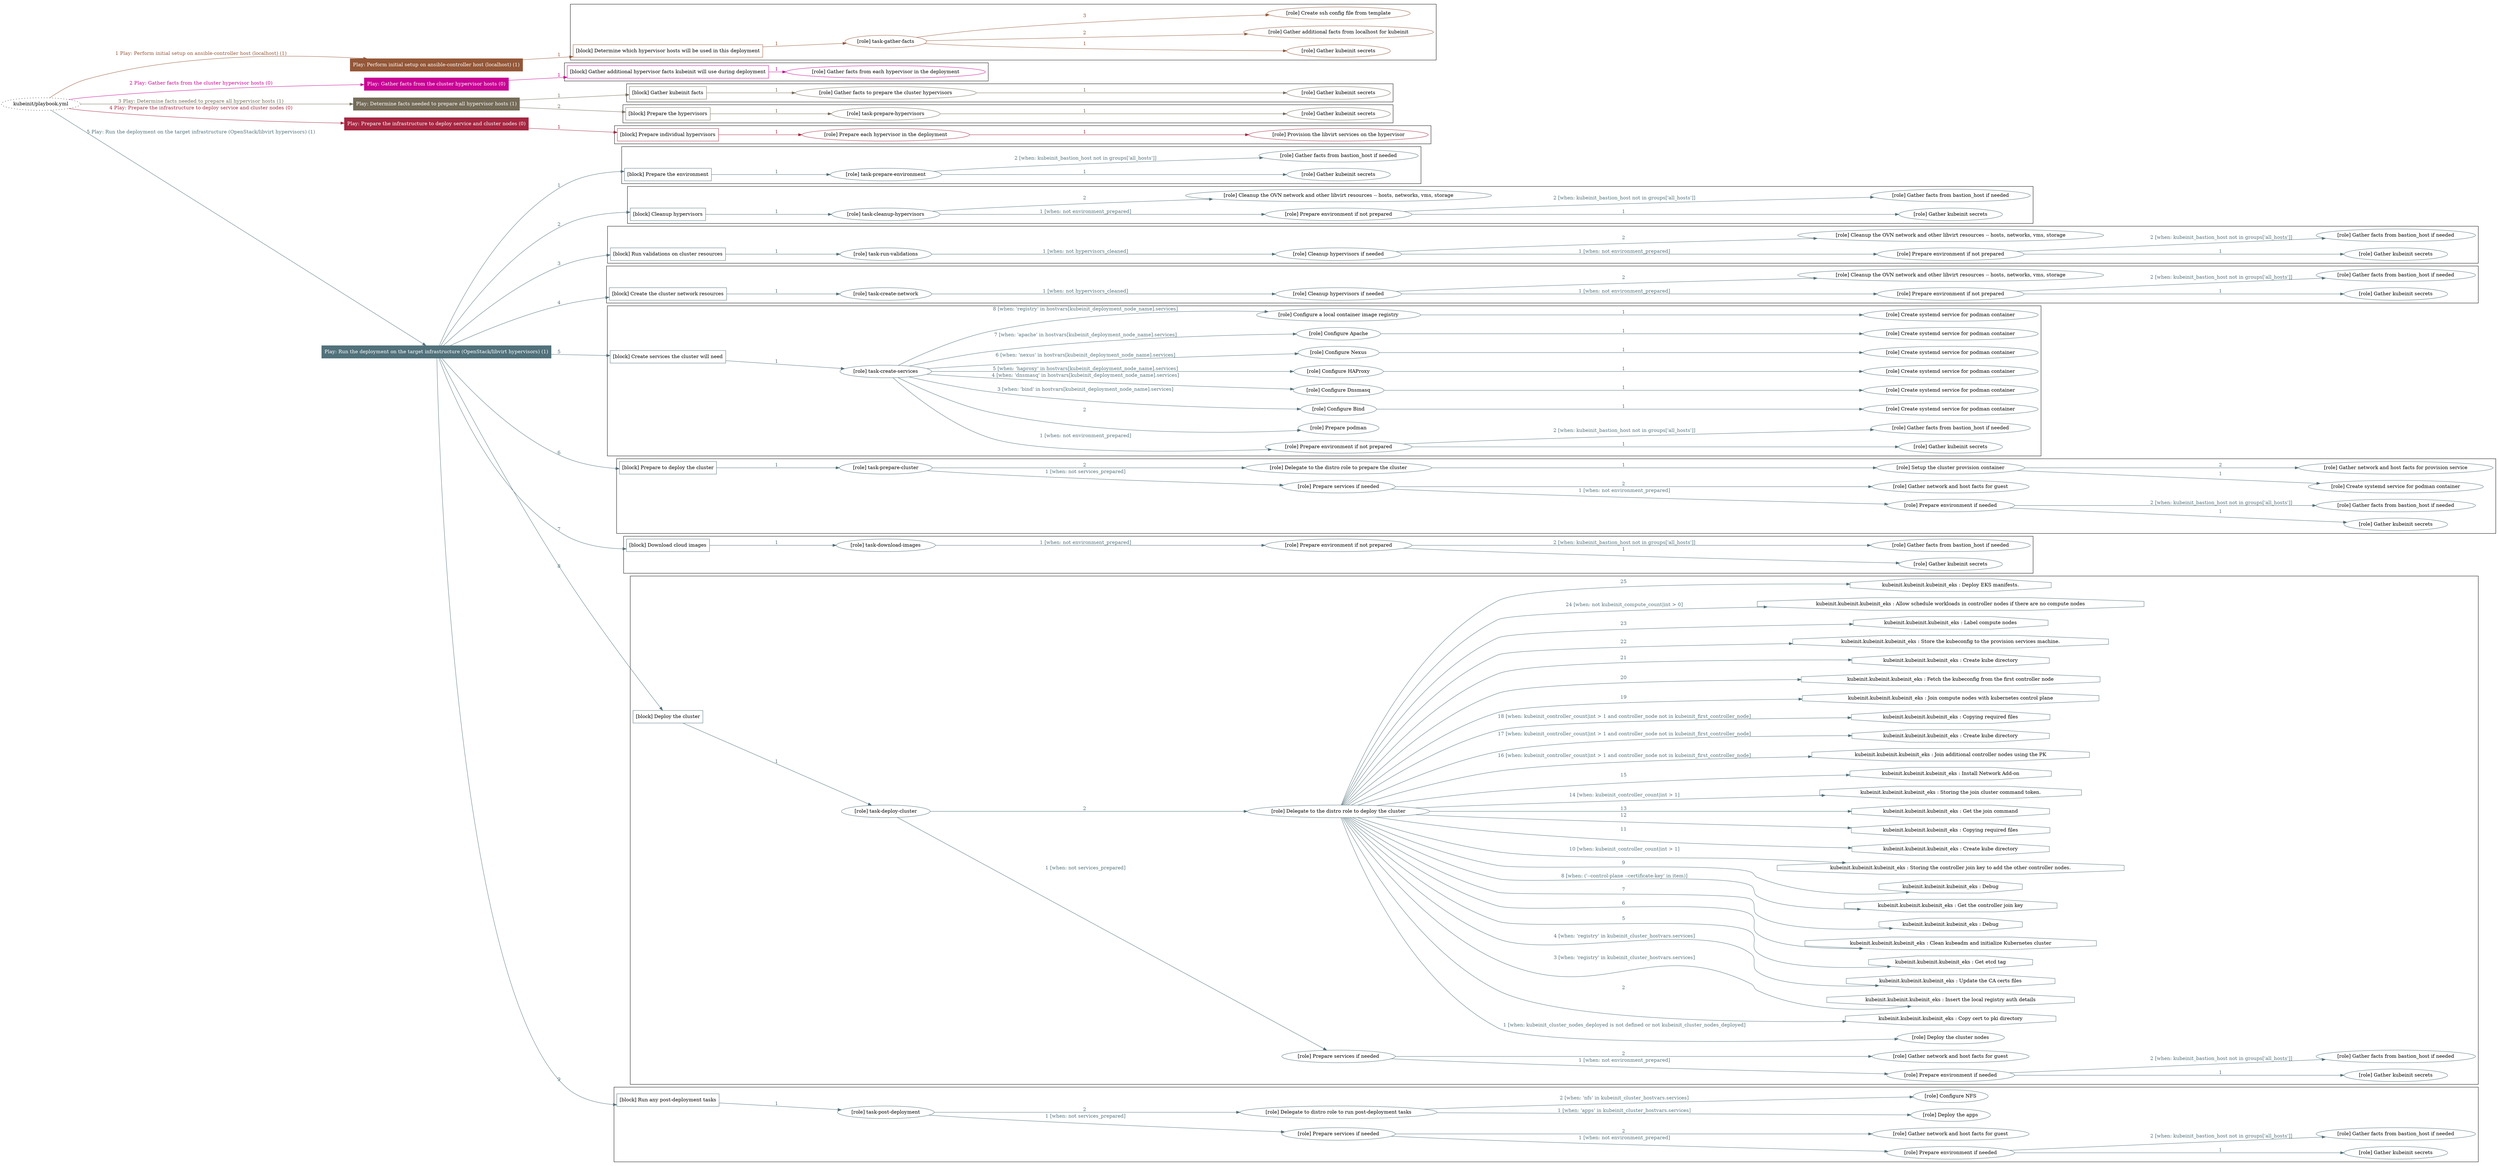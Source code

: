 digraph {
	graph [concentrate=true ordering=in rankdir=LR ratio=fill]
	edge [esep=5 sep=10]
	"kubeinit/playbook.yml" [URL="/home/runner/work/kubeinit/kubeinit/kubeinit/playbook.yml" id=playbook_13763dca style=dotted]
	"kubeinit/playbook.yml" -> play_de056d0d [label="1 Play: Perform initial setup on ansible-controller host (localhost) (1)" color="#945738" fontcolor="#945738" id=edge_play_de056d0d labeltooltip="1 Play: Perform initial setup on ansible-controller host (localhost) (1)" tooltip="1 Play: Perform initial setup on ansible-controller host (localhost) (1)"]
	subgraph "Play: Perform initial setup on ansible-controller host (localhost) (1)" {
		play_de056d0d [label="Play: Perform initial setup on ansible-controller host (localhost) (1)" URL="/home/runner/work/kubeinit/kubeinit/kubeinit/playbook.yml" color="#945738" fontcolor="#ffffff" id=play_de056d0d shape=box style=filled tooltip=localhost]
		play_de056d0d -> block_80f2944d [label=1 color="#945738" fontcolor="#945738" id=edge_block_80f2944d labeltooltip=1 tooltip=1]
		subgraph cluster_block_80f2944d {
			block_80f2944d [label="[block] Determine which hypervisor hosts will be used in this deployment" URL="/home/runner/work/kubeinit/kubeinit/kubeinit/playbook.yml" color="#945738" id=block_80f2944d labeltooltip="Determine which hypervisor hosts will be used in this deployment" shape=box tooltip="Determine which hypervisor hosts will be used in this deployment"]
			block_80f2944d -> role_dee5ea33 [label="1 " color="#945738" fontcolor="#945738" id=edge_role_dee5ea33 labeltooltip="1 " tooltip="1 "]
			subgraph "task-gather-facts" {
				role_dee5ea33 [label="[role] task-gather-facts" URL="/home/runner/work/kubeinit/kubeinit/kubeinit/playbook.yml" color="#945738" id=role_dee5ea33 tooltip="task-gather-facts"]
				role_dee5ea33 -> role_c3729337 [label="1 " color="#945738" fontcolor="#945738" id=edge_role_c3729337 labeltooltip="1 " tooltip="1 "]
				subgraph "Gather kubeinit secrets" {
					role_c3729337 [label="[role] Gather kubeinit secrets" URL="/home/runner/.ansible/collections/ansible_collections/kubeinit/kubeinit/roles/kubeinit_prepare/tasks/build_hypervisors_group.yml" color="#945738" id=role_c3729337 tooltip="Gather kubeinit secrets"]
				}
				role_dee5ea33 -> role_a89d790d [label="2 " color="#945738" fontcolor="#945738" id=edge_role_a89d790d labeltooltip="2 " tooltip="2 "]
				subgraph "Gather additional facts from localhost for kubeinit" {
					role_a89d790d [label="[role] Gather additional facts from localhost for kubeinit" URL="/home/runner/.ansible/collections/ansible_collections/kubeinit/kubeinit/roles/kubeinit_prepare/tasks/build_hypervisors_group.yml" color="#945738" id=role_a89d790d tooltip="Gather additional facts from localhost for kubeinit"]
				}
				role_dee5ea33 -> role_7904e2dc [label="3 " color="#945738" fontcolor="#945738" id=edge_role_7904e2dc labeltooltip="3 " tooltip="3 "]
				subgraph "Create ssh config file from template" {
					role_7904e2dc [label="[role] Create ssh config file from template" URL="/home/runner/.ansible/collections/ansible_collections/kubeinit/kubeinit/roles/kubeinit_prepare/tasks/build_hypervisors_group.yml" color="#945738" id=role_7904e2dc tooltip="Create ssh config file from template"]
				}
			}
		}
	}
	"kubeinit/playbook.yml" -> play_72df671f [label="2 Play: Gather facts from the cluster hypervisor hosts (0)" color="#c90395" fontcolor="#c90395" id=edge_play_72df671f labeltooltip="2 Play: Gather facts from the cluster hypervisor hosts (0)" tooltip="2 Play: Gather facts from the cluster hypervisor hosts (0)"]
	subgraph "Play: Gather facts from the cluster hypervisor hosts (0)" {
		play_72df671f [label="Play: Gather facts from the cluster hypervisor hosts (0)" URL="/home/runner/work/kubeinit/kubeinit/kubeinit/playbook.yml" color="#c90395" fontcolor="#ffffff" id=play_72df671f shape=box style=filled tooltip="Play: Gather facts from the cluster hypervisor hosts (0)"]
		play_72df671f -> block_5a1d3c54 [label=1 color="#c90395" fontcolor="#c90395" id=edge_block_5a1d3c54 labeltooltip=1 tooltip=1]
		subgraph cluster_block_5a1d3c54 {
			block_5a1d3c54 [label="[block] Gather additional hypervisor facts kubeinit will use during deployment" URL="/home/runner/work/kubeinit/kubeinit/kubeinit/playbook.yml" color="#c90395" id=block_5a1d3c54 labeltooltip="Gather additional hypervisor facts kubeinit will use during deployment" shape=box tooltip="Gather additional hypervisor facts kubeinit will use during deployment"]
			block_5a1d3c54 -> role_dae92b85 [label="1 " color="#c90395" fontcolor="#c90395" id=edge_role_dae92b85 labeltooltip="1 " tooltip="1 "]
			subgraph "Gather facts from each hypervisor in the deployment" {
				role_dae92b85 [label="[role] Gather facts from each hypervisor in the deployment" URL="/home/runner/work/kubeinit/kubeinit/kubeinit/playbook.yml" color="#c90395" id=role_dae92b85 tooltip="Gather facts from each hypervisor in the deployment"]
			}
		}
	}
	"kubeinit/playbook.yml" -> play_0190f344 [label="3 Play: Determine facts needed to prepare all hypervisor hosts (1)" color="#746b58" fontcolor="#746b58" id=edge_play_0190f344 labeltooltip="3 Play: Determine facts needed to prepare all hypervisor hosts (1)" tooltip="3 Play: Determine facts needed to prepare all hypervisor hosts (1)"]
	subgraph "Play: Determine facts needed to prepare all hypervisor hosts (1)" {
		play_0190f344 [label="Play: Determine facts needed to prepare all hypervisor hosts (1)" URL="/home/runner/work/kubeinit/kubeinit/kubeinit/playbook.yml" color="#746b58" fontcolor="#ffffff" id=play_0190f344 shape=box style=filled tooltip=localhost]
		play_0190f344 -> block_9cdee5cb [label=1 color="#746b58" fontcolor="#746b58" id=edge_block_9cdee5cb labeltooltip=1 tooltip=1]
		subgraph cluster_block_9cdee5cb {
			block_9cdee5cb [label="[block] Gather kubeinit facts" URL="/home/runner/work/kubeinit/kubeinit/kubeinit/playbook.yml" color="#746b58" id=block_9cdee5cb labeltooltip="Gather kubeinit facts" shape=box tooltip="Gather kubeinit facts"]
			block_9cdee5cb -> role_92c07ca6 [label="1 " color="#746b58" fontcolor="#746b58" id=edge_role_92c07ca6 labeltooltip="1 " tooltip="1 "]
			subgraph "Gather facts to prepare the cluster hypervisors" {
				role_92c07ca6 [label="[role] Gather facts to prepare the cluster hypervisors" URL="/home/runner/work/kubeinit/kubeinit/kubeinit/playbook.yml" color="#746b58" id=role_92c07ca6 tooltip="Gather facts to prepare the cluster hypervisors"]
				role_92c07ca6 -> role_bb1f2929 [label="1 " color="#746b58" fontcolor="#746b58" id=edge_role_bb1f2929 labeltooltip="1 " tooltip="1 "]
				subgraph "Gather kubeinit secrets" {
					role_bb1f2929 [label="[role] Gather kubeinit secrets" URL="/home/runner/.ansible/collections/ansible_collections/kubeinit/kubeinit/roles/kubeinit_prepare/tasks/gather_kubeinit_facts.yml" color="#746b58" id=role_bb1f2929 tooltip="Gather kubeinit secrets"]
				}
			}
		}
		play_0190f344 -> block_8b1441a0 [label=2 color="#746b58" fontcolor="#746b58" id=edge_block_8b1441a0 labeltooltip=2 tooltip=2]
		subgraph cluster_block_8b1441a0 {
			block_8b1441a0 [label="[block] Prepare the hypervisors" URL="/home/runner/work/kubeinit/kubeinit/kubeinit/playbook.yml" color="#746b58" id=block_8b1441a0 labeltooltip="Prepare the hypervisors" shape=box tooltip="Prepare the hypervisors"]
			block_8b1441a0 -> role_4b85c4ca [label="1 " color="#746b58" fontcolor="#746b58" id=edge_role_4b85c4ca labeltooltip="1 " tooltip="1 "]
			subgraph "task-prepare-hypervisors" {
				role_4b85c4ca [label="[role] task-prepare-hypervisors" URL="/home/runner/work/kubeinit/kubeinit/kubeinit/playbook.yml" color="#746b58" id=role_4b85c4ca tooltip="task-prepare-hypervisors"]
				role_4b85c4ca -> role_126dca5f [label="1 " color="#746b58" fontcolor="#746b58" id=edge_role_126dca5f labeltooltip="1 " tooltip="1 "]
				subgraph "Gather kubeinit secrets" {
					role_126dca5f [label="[role] Gather kubeinit secrets" URL="/home/runner/.ansible/collections/ansible_collections/kubeinit/kubeinit/roles/kubeinit_prepare/tasks/gather_kubeinit_facts.yml" color="#746b58" id=role_126dca5f tooltip="Gather kubeinit secrets"]
				}
			}
		}
	}
	"kubeinit/playbook.yml" -> play_fd4adb90 [label="4 Play: Prepare the infrastructure to deploy service and cluster nodes (0)" color="#a62641" fontcolor="#a62641" id=edge_play_fd4adb90 labeltooltip="4 Play: Prepare the infrastructure to deploy service and cluster nodes (0)" tooltip="4 Play: Prepare the infrastructure to deploy service and cluster nodes (0)"]
	subgraph "Play: Prepare the infrastructure to deploy service and cluster nodes (0)" {
		play_fd4adb90 [label="Play: Prepare the infrastructure to deploy service and cluster nodes (0)" URL="/home/runner/work/kubeinit/kubeinit/kubeinit/playbook.yml" color="#a62641" fontcolor="#ffffff" id=play_fd4adb90 shape=box style=filled tooltip="Play: Prepare the infrastructure to deploy service and cluster nodes (0)"]
		play_fd4adb90 -> block_aa575eab [label=1 color="#a62641" fontcolor="#a62641" id=edge_block_aa575eab labeltooltip=1 tooltip=1]
		subgraph cluster_block_aa575eab {
			block_aa575eab [label="[block] Prepare individual hypervisors" URL="/home/runner/work/kubeinit/kubeinit/kubeinit/playbook.yml" color="#a62641" id=block_aa575eab labeltooltip="Prepare individual hypervisors" shape=box tooltip="Prepare individual hypervisors"]
			block_aa575eab -> role_ddec726c [label="1 " color="#a62641" fontcolor="#a62641" id=edge_role_ddec726c labeltooltip="1 " tooltip="1 "]
			subgraph "Prepare each hypervisor in the deployment" {
				role_ddec726c [label="[role] Prepare each hypervisor in the deployment" URL="/home/runner/work/kubeinit/kubeinit/kubeinit/playbook.yml" color="#a62641" id=role_ddec726c tooltip="Prepare each hypervisor in the deployment"]
				role_ddec726c -> role_97237f4b [label="1 " color="#a62641" fontcolor="#a62641" id=edge_role_97237f4b labeltooltip="1 " tooltip="1 "]
				subgraph "Provision the libvirt services on the hypervisor" {
					role_97237f4b [label="[role] Provision the libvirt services on the hypervisor" URL="/home/runner/.ansible/collections/ansible_collections/kubeinit/kubeinit/roles/kubeinit_prepare/tasks/prepare_hypervisor.yml" color="#a62641" id=role_97237f4b tooltip="Provision the libvirt services on the hypervisor"]
				}
			}
		}
	}
	"kubeinit/playbook.yml" -> play_4a8c7aa1 [label="5 Play: Run the deployment on the target infrastructure (OpenStack/libvirt hypervisors) (1)" color="#51717b" fontcolor="#51717b" id=edge_play_4a8c7aa1 labeltooltip="5 Play: Run the deployment on the target infrastructure (OpenStack/libvirt hypervisors) (1)" tooltip="5 Play: Run the deployment on the target infrastructure (OpenStack/libvirt hypervisors) (1)"]
	subgraph "Play: Run the deployment on the target infrastructure (OpenStack/libvirt hypervisors) (1)" {
		play_4a8c7aa1 [label="Play: Run the deployment on the target infrastructure (OpenStack/libvirt hypervisors) (1)" URL="/home/runner/work/kubeinit/kubeinit/kubeinit/playbook.yml" color="#51717b" fontcolor="#ffffff" id=play_4a8c7aa1 shape=box style=filled tooltip=localhost]
		play_4a8c7aa1 -> block_37f0fb59 [label=1 color="#51717b" fontcolor="#51717b" id=edge_block_37f0fb59 labeltooltip=1 tooltip=1]
		subgraph cluster_block_37f0fb59 {
			block_37f0fb59 [label="[block] Prepare the environment" URL="/home/runner/work/kubeinit/kubeinit/kubeinit/playbook.yml" color="#51717b" id=block_37f0fb59 labeltooltip="Prepare the environment" shape=box tooltip="Prepare the environment"]
			block_37f0fb59 -> role_092ad765 [label="1 " color="#51717b" fontcolor="#51717b" id=edge_role_092ad765 labeltooltip="1 " tooltip="1 "]
			subgraph "task-prepare-environment" {
				role_092ad765 [label="[role] task-prepare-environment" URL="/home/runner/work/kubeinit/kubeinit/kubeinit/playbook.yml" color="#51717b" id=role_092ad765 tooltip="task-prepare-environment"]
				role_092ad765 -> role_83ecbfe5 [label="1 " color="#51717b" fontcolor="#51717b" id=edge_role_83ecbfe5 labeltooltip="1 " tooltip="1 "]
				subgraph "Gather kubeinit secrets" {
					role_83ecbfe5 [label="[role] Gather kubeinit secrets" URL="/home/runner/.ansible/collections/ansible_collections/kubeinit/kubeinit/roles/kubeinit_prepare/tasks/gather_kubeinit_facts.yml" color="#51717b" id=role_83ecbfe5 tooltip="Gather kubeinit secrets"]
				}
				role_092ad765 -> role_88ab3525 [label="2 [when: kubeinit_bastion_host not in groups['all_hosts']]" color="#51717b" fontcolor="#51717b" id=edge_role_88ab3525 labeltooltip="2 [when: kubeinit_bastion_host not in groups['all_hosts']]" tooltip="2 [when: kubeinit_bastion_host not in groups['all_hosts']]"]
				subgraph "Gather facts from bastion_host if needed" {
					role_88ab3525 [label="[role] Gather facts from bastion_host if needed" URL="/home/runner/.ansible/collections/ansible_collections/kubeinit/kubeinit/roles/kubeinit_prepare/tasks/main.yml" color="#51717b" id=role_88ab3525 tooltip="Gather facts from bastion_host if needed"]
				}
			}
		}
		play_4a8c7aa1 -> block_ffc44b41 [label=2 color="#51717b" fontcolor="#51717b" id=edge_block_ffc44b41 labeltooltip=2 tooltip=2]
		subgraph cluster_block_ffc44b41 {
			block_ffc44b41 [label="[block] Cleanup hypervisors" URL="/home/runner/work/kubeinit/kubeinit/kubeinit/playbook.yml" color="#51717b" id=block_ffc44b41 labeltooltip="Cleanup hypervisors" shape=box tooltip="Cleanup hypervisors"]
			block_ffc44b41 -> role_a2c7c3b7 [label="1 " color="#51717b" fontcolor="#51717b" id=edge_role_a2c7c3b7 labeltooltip="1 " tooltip="1 "]
			subgraph "task-cleanup-hypervisors" {
				role_a2c7c3b7 [label="[role] task-cleanup-hypervisors" URL="/home/runner/work/kubeinit/kubeinit/kubeinit/playbook.yml" color="#51717b" id=role_a2c7c3b7 tooltip="task-cleanup-hypervisors"]
				role_a2c7c3b7 -> role_d8af2996 [label="1 [when: not environment_prepared]" color="#51717b" fontcolor="#51717b" id=edge_role_d8af2996 labeltooltip="1 [when: not environment_prepared]" tooltip="1 [when: not environment_prepared]"]
				subgraph "Prepare environment if not prepared" {
					role_d8af2996 [label="[role] Prepare environment if not prepared" URL="/home/runner/.ansible/collections/ansible_collections/kubeinit/kubeinit/roles/kubeinit_libvirt/tasks/cleanup_hypervisors.yml" color="#51717b" id=role_d8af2996 tooltip="Prepare environment if not prepared"]
					role_d8af2996 -> role_39fa0cf7 [label="1 " color="#51717b" fontcolor="#51717b" id=edge_role_39fa0cf7 labeltooltip="1 " tooltip="1 "]
					subgraph "Gather kubeinit secrets" {
						role_39fa0cf7 [label="[role] Gather kubeinit secrets" URL="/home/runner/.ansible/collections/ansible_collections/kubeinit/kubeinit/roles/kubeinit_prepare/tasks/gather_kubeinit_facts.yml" color="#51717b" id=role_39fa0cf7 tooltip="Gather kubeinit secrets"]
					}
					role_d8af2996 -> role_bd1e279e [label="2 [when: kubeinit_bastion_host not in groups['all_hosts']]" color="#51717b" fontcolor="#51717b" id=edge_role_bd1e279e labeltooltip="2 [when: kubeinit_bastion_host not in groups['all_hosts']]" tooltip="2 [when: kubeinit_bastion_host not in groups['all_hosts']]"]
					subgraph "Gather facts from bastion_host if needed" {
						role_bd1e279e [label="[role] Gather facts from bastion_host if needed" URL="/home/runner/.ansible/collections/ansible_collections/kubeinit/kubeinit/roles/kubeinit_prepare/tasks/main.yml" color="#51717b" id=role_bd1e279e tooltip="Gather facts from bastion_host if needed"]
					}
				}
				role_a2c7c3b7 -> role_d1e47542 [label="2 " color="#51717b" fontcolor="#51717b" id=edge_role_d1e47542 labeltooltip="2 " tooltip="2 "]
				subgraph "Cleanup the OVN network and other libvirt resources -- hosts, networks, vms, storage" {
					role_d1e47542 [label="[role] Cleanup the OVN network and other libvirt resources -- hosts, networks, vms, storage" URL="/home/runner/.ansible/collections/ansible_collections/kubeinit/kubeinit/roles/kubeinit_libvirt/tasks/cleanup_hypervisors.yml" color="#51717b" id=role_d1e47542 tooltip="Cleanup the OVN network and other libvirt resources -- hosts, networks, vms, storage"]
				}
			}
		}
		play_4a8c7aa1 -> block_cc955919 [label=3 color="#51717b" fontcolor="#51717b" id=edge_block_cc955919 labeltooltip=3 tooltip=3]
		subgraph cluster_block_cc955919 {
			block_cc955919 [label="[block] Run validations on cluster resources" URL="/home/runner/work/kubeinit/kubeinit/kubeinit/playbook.yml" color="#51717b" id=block_cc955919 labeltooltip="Run validations on cluster resources" shape=box tooltip="Run validations on cluster resources"]
			block_cc955919 -> role_526e5350 [label="1 " color="#51717b" fontcolor="#51717b" id=edge_role_526e5350 labeltooltip="1 " tooltip="1 "]
			subgraph "task-run-validations" {
				role_526e5350 [label="[role] task-run-validations" URL="/home/runner/work/kubeinit/kubeinit/kubeinit/playbook.yml" color="#51717b" id=role_526e5350 tooltip="task-run-validations"]
				role_526e5350 -> role_ea10bca4 [label="1 [when: not hypervisors_cleaned]" color="#51717b" fontcolor="#51717b" id=edge_role_ea10bca4 labeltooltip="1 [when: not hypervisors_cleaned]" tooltip="1 [when: not hypervisors_cleaned]"]
				subgraph "Cleanup hypervisors if needed" {
					role_ea10bca4 [label="[role] Cleanup hypervisors if needed" URL="/home/runner/.ansible/collections/ansible_collections/kubeinit/kubeinit/roles/kubeinit_validations/tasks/main.yml" color="#51717b" id=role_ea10bca4 tooltip="Cleanup hypervisors if needed"]
					role_ea10bca4 -> role_f203138d [label="1 [when: not environment_prepared]" color="#51717b" fontcolor="#51717b" id=edge_role_f203138d labeltooltip="1 [when: not environment_prepared]" tooltip="1 [when: not environment_prepared]"]
					subgraph "Prepare environment if not prepared" {
						role_f203138d [label="[role] Prepare environment if not prepared" URL="/home/runner/.ansible/collections/ansible_collections/kubeinit/kubeinit/roles/kubeinit_libvirt/tasks/cleanup_hypervisors.yml" color="#51717b" id=role_f203138d tooltip="Prepare environment if not prepared"]
						role_f203138d -> role_9bbb232c [label="1 " color="#51717b" fontcolor="#51717b" id=edge_role_9bbb232c labeltooltip="1 " tooltip="1 "]
						subgraph "Gather kubeinit secrets" {
							role_9bbb232c [label="[role] Gather kubeinit secrets" URL="/home/runner/.ansible/collections/ansible_collections/kubeinit/kubeinit/roles/kubeinit_prepare/tasks/gather_kubeinit_facts.yml" color="#51717b" id=role_9bbb232c tooltip="Gather kubeinit secrets"]
						}
						role_f203138d -> role_de5d29d1 [label="2 [when: kubeinit_bastion_host not in groups['all_hosts']]" color="#51717b" fontcolor="#51717b" id=edge_role_de5d29d1 labeltooltip="2 [when: kubeinit_bastion_host not in groups['all_hosts']]" tooltip="2 [when: kubeinit_bastion_host not in groups['all_hosts']]"]
						subgraph "Gather facts from bastion_host if needed" {
							role_de5d29d1 [label="[role] Gather facts from bastion_host if needed" URL="/home/runner/.ansible/collections/ansible_collections/kubeinit/kubeinit/roles/kubeinit_prepare/tasks/main.yml" color="#51717b" id=role_de5d29d1 tooltip="Gather facts from bastion_host if needed"]
						}
					}
					role_ea10bca4 -> role_d146a06a [label="2 " color="#51717b" fontcolor="#51717b" id=edge_role_d146a06a labeltooltip="2 " tooltip="2 "]
					subgraph "Cleanup the OVN network and other libvirt resources -- hosts, networks, vms, storage" {
						role_d146a06a [label="[role] Cleanup the OVN network and other libvirt resources -- hosts, networks, vms, storage" URL="/home/runner/.ansible/collections/ansible_collections/kubeinit/kubeinit/roles/kubeinit_libvirt/tasks/cleanup_hypervisors.yml" color="#51717b" id=role_d146a06a tooltip="Cleanup the OVN network and other libvirt resources -- hosts, networks, vms, storage"]
					}
				}
			}
		}
		play_4a8c7aa1 -> block_7882e7e0 [label=4 color="#51717b" fontcolor="#51717b" id=edge_block_7882e7e0 labeltooltip=4 tooltip=4]
		subgraph cluster_block_7882e7e0 {
			block_7882e7e0 [label="[block] Create the cluster network resources" URL="/home/runner/work/kubeinit/kubeinit/kubeinit/playbook.yml" color="#51717b" id=block_7882e7e0 labeltooltip="Create the cluster network resources" shape=box tooltip="Create the cluster network resources"]
			block_7882e7e0 -> role_de6ef22b [label="1 " color="#51717b" fontcolor="#51717b" id=edge_role_de6ef22b labeltooltip="1 " tooltip="1 "]
			subgraph "task-create-network" {
				role_de6ef22b [label="[role] task-create-network" URL="/home/runner/work/kubeinit/kubeinit/kubeinit/playbook.yml" color="#51717b" id=role_de6ef22b tooltip="task-create-network"]
				role_de6ef22b -> role_972b2f12 [label="1 [when: not hypervisors_cleaned]" color="#51717b" fontcolor="#51717b" id=edge_role_972b2f12 labeltooltip="1 [when: not hypervisors_cleaned]" tooltip="1 [when: not hypervisors_cleaned]"]
				subgraph "Cleanup hypervisors if needed" {
					role_972b2f12 [label="[role] Cleanup hypervisors if needed" URL="/home/runner/.ansible/collections/ansible_collections/kubeinit/kubeinit/roles/kubeinit_libvirt/tasks/create_network.yml" color="#51717b" id=role_972b2f12 tooltip="Cleanup hypervisors if needed"]
					role_972b2f12 -> role_ef493490 [label="1 [when: not environment_prepared]" color="#51717b" fontcolor="#51717b" id=edge_role_ef493490 labeltooltip="1 [when: not environment_prepared]" tooltip="1 [when: not environment_prepared]"]
					subgraph "Prepare environment if not prepared" {
						role_ef493490 [label="[role] Prepare environment if not prepared" URL="/home/runner/.ansible/collections/ansible_collections/kubeinit/kubeinit/roles/kubeinit_libvirt/tasks/cleanup_hypervisors.yml" color="#51717b" id=role_ef493490 tooltip="Prepare environment if not prepared"]
						role_ef493490 -> role_fdbe2781 [label="1 " color="#51717b" fontcolor="#51717b" id=edge_role_fdbe2781 labeltooltip="1 " tooltip="1 "]
						subgraph "Gather kubeinit secrets" {
							role_fdbe2781 [label="[role] Gather kubeinit secrets" URL="/home/runner/.ansible/collections/ansible_collections/kubeinit/kubeinit/roles/kubeinit_prepare/tasks/gather_kubeinit_facts.yml" color="#51717b" id=role_fdbe2781 tooltip="Gather kubeinit secrets"]
						}
						role_ef493490 -> role_4c361a79 [label="2 [when: kubeinit_bastion_host not in groups['all_hosts']]" color="#51717b" fontcolor="#51717b" id=edge_role_4c361a79 labeltooltip="2 [when: kubeinit_bastion_host not in groups['all_hosts']]" tooltip="2 [when: kubeinit_bastion_host not in groups['all_hosts']]"]
						subgraph "Gather facts from bastion_host if needed" {
							role_4c361a79 [label="[role] Gather facts from bastion_host if needed" URL="/home/runner/.ansible/collections/ansible_collections/kubeinit/kubeinit/roles/kubeinit_prepare/tasks/main.yml" color="#51717b" id=role_4c361a79 tooltip="Gather facts from bastion_host if needed"]
						}
					}
					role_972b2f12 -> role_54e62dc7 [label="2 " color="#51717b" fontcolor="#51717b" id=edge_role_54e62dc7 labeltooltip="2 " tooltip="2 "]
					subgraph "Cleanup the OVN network and other libvirt resources -- hosts, networks, vms, storage" {
						role_54e62dc7 [label="[role] Cleanup the OVN network and other libvirt resources -- hosts, networks, vms, storage" URL="/home/runner/.ansible/collections/ansible_collections/kubeinit/kubeinit/roles/kubeinit_libvirt/tasks/cleanup_hypervisors.yml" color="#51717b" id=role_54e62dc7 tooltip="Cleanup the OVN network and other libvirt resources -- hosts, networks, vms, storage"]
					}
				}
			}
		}
		play_4a8c7aa1 -> block_020e617f [label=5 color="#51717b" fontcolor="#51717b" id=edge_block_020e617f labeltooltip=5 tooltip=5]
		subgraph cluster_block_020e617f {
			block_020e617f [label="[block] Create services the cluster will need" URL="/home/runner/work/kubeinit/kubeinit/kubeinit/playbook.yml" color="#51717b" id=block_020e617f labeltooltip="Create services the cluster will need" shape=box tooltip="Create services the cluster will need"]
			block_020e617f -> role_690611de [label="1 " color="#51717b" fontcolor="#51717b" id=edge_role_690611de labeltooltip="1 " tooltip="1 "]
			subgraph "task-create-services" {
				role_690611de [label="[role] task-create-services" URL="/home/runner/work/kubeinit/kubeinit/kubeinit/playbook.yml" color="#51717b" id=role_690611de tooltip="task-create-services"]
				role_690611de -> role_357672b5 [label="1 [when: not environment_prepared]" color="#51717b" fontcolor="#51717b" id=edge_role_357672b5 labeltooltip="1 [when: not environment_prepared]" tooltip="1 [when: not environment_prepared]"]
				subgraph "Prepare environment if not prepared" {
					role_357672b5 [label="[role] Prepare environment if not prepared" URL="/home/runner/.ansible/collections/ansible_collections/kubeinit/kubeinit/roles/kubeinit_services/tasks/main.yml" color="#51717b" id=role_357672b5 tooltip="Prepare environment if not prepared"]
					role_357672b5 -> role_f9f94cf3 [label="1 " color="#51717b" fontcolor="#51717b" id=edge_role_f9f94cf3 labeltooltip="1 " tooltip="1 "]
					subgraph "Gather kubeinit secrets" {
						role_f9f94cf3 [label="[role] Gather kubeinit secrets" URL="/home/runner/.ansible/collections/ansible_collections/kubeinit/kubeinit/roles/kubeinit_prepare/tasks/gather_kubeinit_facts.yml" color="#51717b" id=role_f9f94cf3 tooltip="Gather kubeinit secrets"]
					}
					role_357672b5 -> role_5866f8d2 [label="2 [when: kubeinit_bastion_host not in groups['all_hosts']]" color="#51717b" fontcolor="#51717b" id=edge_role_5866f8d2 labeltooltip="2 [when: kubeinit_bastion_host not in groups['all_hosts']]" tooltip="2 [when: kubeinit_bastion_host not in groups['all_hosts']]"]
					subgraph "Gather facts from bastion_host if needed" {
						role_5866f8d2 [label="[role] Gather facts from bastion_host if needed" URL="/home/runner/.ansible/collections/ansible_collections/kubeinit/kubeinit/roles/kubeinit_prepare/tasks/main.yml" color="#51717b" id=role_5866f8d2 tooltip="Gather facts from bastion_host if needed"]
					}
				}
				role_690611de -> role_4301977a [label="2 " color="#51717b" fontcolor="#51717b" id=edge_role_4301977a labeltooltip="2 " tooltip="2 "]
				subgraph "Prepare podman" {
					role_4301977a [label="[role] Prepare podman" URL="/home/runner/.ansible/collections/ansible_collections/kubeinit/kubeinit/roles/kubeinit_services/tasks/00_create_service_pod.yml" color="#51717b" id=role_4301977a tooltip="Prepare podman"]
				}
				role_690611de -> role_b2820c29 [label="3 [when: 'bind' in hostvars[kubeinit_deployment_node_name].services]" color="#51717b" fontcolor="#51717b" id=edge_role_b2820c29 labeltooltip="3 [when: 'bind' in hostvars[kubeinit_deployment_node_name].services]" tooltip="3 [when: 'bind' in hostvars[kubeinit_deployment_node_name].services]"]
				subgraph "Configure Bind" {
					role_b2820c29 [label="[role] Configure Bind" URL="/home/runner/.ansible/collections/ansible_collections/kubeinit/kubeinit/roles/kubeinit_services/tasks/start_services_containers.yml" color="#51717b" id=role_b2820c29 tooltip="Configure Bind"]
					role_b2820c29 -> role_e13316ee [label="1 " color="#51717b" fontcolor="#51717b" id=edge_role_e13316ee labeltooltip="1 " tooltip="1 "]
					subgraph "Create systemd service for podman container" {
						role_e13316ee [label="[role] Create systemd service for podman container" URL="/home/runner/.ansible/collections/ansible_collections/kubeinit/kubeinit/roles/kubeinit_bind/tasks/main.yml" color="#51717b" id=role_e13316ee tooltip="Create systemd service for podman container"]
					}
				}
				role_690611de -> role_7554032b [label="4 [when: 'dnsmasq' in hostvars[kubeinit_deployment_node_name].services]" color="#51717b" fontcolor="#51717b" id=edge_role_7554032b labeltooltip="4 [when: 'dnsmasq' in hostvars[kubeinit_deployment_node_name].services]" tooltip="4 [when: 'dnsmasq' in hostvars[kubeinit_deployment_node_name].services]"]
				subgraph "Configure Dnsmasq" {
					role_7554032b [label="[role] Configure Dnsmasq" URL="/home/runner/.ansible/collections/ansible_collections/kubeinit/kubeinit/roles/kubeinit_services/tasks/start_services_containers.yml" color="#51717b" id=role_7554032b tooltip="Configure Dnsmasq"]
					role_7554032b -> role_7dd09318 [label="1 " color="#51717b" fontcolor="#51717b" id=edge_role_7dd09318 labeltooltip="1 " tooltip="1 "]
					subgraph "Create systemd service for podman container" {
						role_7dd09318 [label="[role] Create systemd service for podman container" URL="/home/runner/.ansible/collections/ansible_collections/kubeinit/kubeinit/roles/kubeinit_dnsmasq/tasks/main.yml" color="#51717b" id=role_7dd09318 tooltip="Create systemd service for podman container"]
					}
				}
				role_690611de -> role_10ce0858 [label="5 [when: 'haproxy' in hostvars[kubeinit_deployment_node_name].services]" color="#51717b" fontcolor="#51717b" id=edge_role_10ce0858 labeltooltip="5 [when: 'haproxy' in hostvars[kubeinit_deployment_node_name].services]" tooltip="5 [when: 'haproxy' in hostvars[kubeinit_deployment_node_name].services]"]
				subgraph "Configure HAProxy" {
					role_10ce0858 [label="[role] Configure HAProxy" URL="/home/runner/.ansible/collections/ansible_collections/kubeinit/kubeinit/roles/kubeinit_services/tasks/start_services_containers.yml" color="#51717b" id=role_10ce0858 tooltip="Configure HAProxy"]
					role_10ce0858 -> role_f54e2262 [label="1 " color="#51717b" fontcolor="#51717b" id=edge_role_f54e2262 labeltooltip="1 " tooltip="1 "]
					subgraph "Create systemd service for podman container" {
						role_f54e2262 [label="[role] Create systemd service for podman container" URL="/home/runner/.ansible/collections/ansible_collections/kubeinit/kubeinit/roles/kubeinit_haproxy/tasks/main.yml" color="#51717b" id=role_f54e2262 tooltip="Create systemd service for podman container"]
					}
				}
				role_690611de -> role_8f36098a [label="6 [when: 'nexus' in hostvars[kubeinit_deployment_node_name].services]" color="#51717b" fontcolor="#51717b" id=edge_role_8f36098a labeltooltip="6 [when: 'nexus' in hostvars[kubeinit_deployment_node_name].services]" tooltip="6 [when: 'nexus' in hostvars[kubeinit_deployment_node_name].services]"]
				subgraph "Configure Nexus" {
					role_8f36098a [label="[role] Configure Nexus" URL="/home/runner/.ansible/collections/ansible_collections/kubeinit/kubeinit/roles/kubeinit_services/tasks/start_services_containers.yml" color="#51717b" id=role_8f36098a tooltip="Configure Nexus"]
					role_8f36098a -> role_d536c278 [label="1 " color="#51717b" fontcolor="#51717b" id=edge_role_d536c278 labeltooltip="1 " tooltip="1 "]
					subgraph "Create systemd service for podman container" {
						role_d536c278 [label="[role] Create systemd service for podman container" URL="/home/runner/.ansible/collections/ansible_collections/kubeinit/kubeinit/roles/kubeinit_nexus/tasks/main.yml" color="#51717b" id=role_d536c278 tooltip="Create systemd service for podman container"]
					}
				}
				role_690611de -> role_e507c12f [label="7 [when: 'apache' in hostvars[kubeinit_deployment_node_name].services]" color="#51717b" fontcolor="#51717b" id=edge_role_e507c12f labeltooltip="7 [when: 'apache' in hostvars[kubeinit_deployment_node_name].services]" tooltip="7 [when: 'apache' in hostvars[kubeinit_deployment_node_name].services]"]
				subgraph "Configure Apache" {
					role_e507c12f [label="[role] Configure Apache" URL="/home/runner/.ansible/collections/ansible_collections/kubeinit/kubeinit/roles/kubeinit_services/tasks/start_services_containers.yml" color="#51717b" id=role_e507c12f tooltip="Configure Apache"]
					role_e507c12f -> role_32c18414 [label="1 " color="#51717b" fontcolor="#51717b" id=edge_role_32c18414 labeltooltip="1 " tooltip="1 "]
					subgraph "Create systemd service for podman container" {
						role_32c18414 [label="[role] Create systemd service for podman container" URL="/home/runner/.ansible/collections/ansible_collections/kubeinit/kubeinit/roles/kubeinit_apache/tasks/main.yml" color="#51717b" id=role_32c18414 tooltip="Create systemd service for podman container"]
					}
				}
				role_690611de -> role_20c9962f [label="8 [when: 'registry' in hostvars[kubeinit_deployment_node_name].services]" color="#51717b" fontcolor="#51717b" id=edge_role_20c9962f labeltooltip="8 [when: 'registry' in hostvars[kubeinit_deployment_node_name].services]" tooltip="8 [when: 'registry' in hostvars[kubeinit_deployment_node_name].services]"]
				subgraph "Configure a local container image registry" {
					role_20c9962f [label="[role] Configure a local container image registry" URL="/home/runner/.ansible/collections/ansible_collections/kubeinit/kubeinit/roles/kubeinit_services/tasks/start_services_containers.yml" color="#51717b" id=role_20c9962f tooltip="Configure a local container image registry"]
					role_20c9962f -> role_523a4989 [label="1 " color="#51717b" fontcolor="#51717b" id=edge_role_523a4989 labeltooltip="1 " tooltip="1 "]
					subgraph "Create systemd service for podman container" {
						role_523a4989 [label="[role] Create systemd service for podman container" URL="/home/runner/.ansible/collections/ansible_collections/kubeinit/kubeinit/roles/kubeinit_registry/tasks/main.yml" color="#51717b" id=role_523a4989 tooltip="Create systemd service for podman container"]
					}
				}
			}
		}
		play_4a8c7aa1 -> block_0d58e3f8 [label=6 color="#51717b" fontcolor="#51717b" id=edge_block_0d58e3f8 labeltooltip=6 tooltip=6]
		subgraph cluster_block_0d58e3f8 {
			block_0d58e3f8 [label="[block] Prepare to deploy the cluster" URL="/home/runner/work/kubeinit/kubeinit/kubeinit/playbook.yml" color="#51717b" id=block_0d58e3f8 labeltooltip="Prepare to deploy the cluster" shape=box tooltip="Prepare to deploy the cluster"]
			block_0d58e3f8 -> role_d4304081 [label="1 " color="#51717b" fontcolor="#51717b" id=edge_role_d4304081 labeltooltip="1 " tooltip="1 "]
			subgraph "task-prepare-cluster" {
				role_d4304081 [label="[role] task-prepare-cluster" URL="/home/runner/work/kubeinit/kubeinit/kubeinit/playbook.yml" color="#51717b" id=role_d4304081 tooltip="task-prepare-cluster"]
				role_d4304081 -> role_ec0567a4 [label="1 [when: not services_prepared]" color="#51717b" fontcolor="#51717b" id=edge_role_ec0567a4 labeltooltip="1 [when: not services_prepared]" tooltip="1 [when: not services_prepared]"]
				subgraph "Prepare services if needed" {
					role_ec0567a4 [label="[role] Prepare services if needed" URL="/home/runner/.ansible/collections/ansible_collections/kubeinit/kubeinit/roles/kubeinit_prepare/tasks/prepare_cluster.yml" color="#51717b" id=role_ec0567a4 tooltip="Prepare services if needed"]
					role_ec0567a4 -> role_2e6744c1 [label="1 [when: not environment_prepared]" color="#51717b" fontcolor="#51717b" id=edge_role_2e6744c1 labeltooltip="1 [when: not environment_prepared]" tooltip="1 [when: not environment_prepared]"]
					subgraph "Prepare environment if needed" {
						role_2e6744c1 [label="[role] Prepare environment if needed" URL="/home/runner/.ansible/collections/ansible_collections/kubeinit/kubeinit/roles/kubeinit_services/tasks/prepare_services.yml" color="#51717b" id=role_2e6744c1 tooltip="Prepare environment if needed"]
						role_2e6744c1 -> role_a047a408 [label="1 " color="#51717b" fontcolor="#51717b" id=edge_role_a047a408 labeltooltip="1 " tooltip="1 "]
						subgraph "Gather kubeinit secrets" {
							role_a047a408 [label="[role] Gather kubeinit secrets" URL="/home/runner/.ansible/collections/ansible_collections/kubeinit/kubeinit/roles/kubeinit_prepare/tasks/gather_kubeinit_facts.yml" color="#51717b" id=role_a047a408 tooltip="Gather kubeinit secrets"]
						}
						role_2e6744c1 -> role_58be01e7 [label="2 [when: kubeinit_bastion_host not in groups['all_hosts']]" color="#51717b" fontcolor="#51717b" id=edge_role_58be01e7 labeltooltip="2 [when: kubeinit_bastion_host not in groups['all_hosts']]" tooltip="2 [when: kubeinit_bastion_host not in groups['all_hosts']]"]
						subgraph "Gather facts from bastion_host if needed" {
							role_58be01e7 [label="[role] Gather facts from bastion_host if needed" URL="/home/runner/.ansible/collections/ansible_collections/kubeinit/kubeinit/roles/kubeinit_prepare/tasks/main.yml" color="#51717b" id=role_58be01e7 tooltip="Gather facts from bastion_host if needed"]
						}
					}
					role_ec0567a4 -> role_0d413178 [label="2 " color="#51717b" fontcolor="#51717b" id=edge_role_0d413178 labeltooltip="2 " tooltip="2 "]
					subgraph "Gather network and host facts for guest" {
						role_0d413178 [label="[role] Gather network and host facts for guest" URL="/home/runner/.ansible/collections/ansible_collections/kubeinit/kubeinit/roles/kubeinit_services/tasks/prepare_services.yml" color="#51717b" id=role_0d413178 tooltip="Gather network and host facts for guest"]
					}
				}
				role_d4304081 -> role_d3d128c1 [label="2 " color="#51717b" fontcolor="#51717b" id=edge_role_d3d128c1 labeltooltip="2 " tooltip="2 "]
				subgraph "Delegate to the distro role to prepare the cluster" {
					role_d3d128c1 [label="[role] Delegate to the distro role to prepare the cluster" URL="/home/runner/.ansible/collections/ansible_collections/kubeinit/kubeinit/roles/kubeinit_prepare/tasks/prepare_cluster.yml" color="#51717b" id=role_d3d128c1 tooltip="Delegate to the distro role to prepare the cluster"]
					role_d3d128c1 -> role_f672745c [label="1 " color="#51717b" fontcolor="#51717b" id=edge_role_f672745c labeltooltip="1 " tooltip="1 "]
					subgraph "Setup the cluster provision container" {
						role_f672745c [label="[role] Setup the cluster provision container" URL="/home/runner/.ansible/collections/ansible_collections/kubeinit/kubeinit/roles/kubeinit_eks/tasks/prepare_cluster.yml" color="#51717b" id=role_f672745c tooltip="Setup the cluster provision container"]
						role_f672745c -> role_c55ac99f [label="1 " color="#51717b" fontcolor="#51717b" id=edge_role_c55ac99f labeltooltip="1 " tooltip="1 "]
						subgraph "Create systemd service for podman container" {
							role_c55ac99f [label="[role] Create systemd service for podman container" URL="/home/runner/.ansible/collections/ansible_collections/kubeinit/kubeinit/roles/kubeinit_services/tasks/create_provision_container.yml" color="#51717b" id=role_c55ac99f tooltip="Create systemd service for podman container"]
						}
						role_f672745c -> role_021495bc [label="2 " color="#51717b" fontcolor="#51717b" id=edge_role_021495bc labeltooltip="2 " tooltip="2 "]
						subgraph "Gather network and host facts for provision service" {
							role_021495bc [label="[role] Gather network and host facts for provision service" URL="/home/runner/.ansible/collections/ansible_collections/kubeinit/kubeinit/roles/kubeinit_services/tasks/create_provision_container.yml" color="#51717b" id=role_021495bc tooltip="Gather network and host facts for provision service"]
						}
					}
				}
			}
		}
		play_4a8c7aa1 -> block_8ef99604 [label=7 color="#51717b" fontcolor="#51717b" id=edge_block_8ef99604 labeltooltip=7 tooltip=7]
		subgraph cluster_block_8ef99604 {
			block_8ef99604 [label="[block] Download cloud images" URL="/home/runner/work/kubeinit/kubeinit/kubeinit/playbook.yml" color="#51717b" id=block_8ef99604 labeltooltip="Download cloud images" shape=box tooltip="Download cloud images"]
			block_8ef99604 -> role_5bd68557 [label="1 " color="#51717b" fontcolor="#51717b" id=edge_role_5bd68557 labeltooltip="1 " tooltip="1 "]
			subgraph "task-download-images" {
				role_5bd68557 [label="[role] task-download-images" URL="/home/runner/work/kubeinit/kubeinit/kubeinit/playbook.yml" color="#51717b" id=role_5bd68557 tooltip="task-download-images"]
				role_5bd68557 -> role_55e1a340 [label="1 [when: not environment_prepared]" color="#51717b" fontcolor="#51717b" id=edge_role_55e1a340 labeltooltip="1 [when: not environment_prepared]" tooltip="1 [when: not environment_prepared]"]
				subgraph "Prepare environment if not prepared" {
					role_55e1a340 [label="[role] Prepare environment if not prepared" URL="/home/runner/.ansible/collections/ansible_collections/kubeinit/kubeinit/roles/kubeinit_libvirt/tasks/download_cloud_images.yml" color="#51717b" id=role_55e1a340 tooltip="Prepare environment if not prepared"]
					role_55e1a340 -> role_4cd7c536 [label="1 " color="#51717b" fontcolor="#51717b" id=edge_role_4cd7c536 labeltooltip="1 " tooltip="1 "]
					subgraph "Gather kubeinit secrets" {
						role_4cd7c536 [label="[role] Gather kubeinit secrets" URL="/home/runner/.ansible/collections/ansible_collections/kubeinit/kubeinit/roles/kubeinit_prepare/tasks/gather_kubeinit_facts.yml" color="#51717b" id=role_4cd7c536 tooltip="Gather kubeinit secrets"]
					}
					role_55e1a340 -> role_4f3f9eb6 [label="2 [when: kubeinit_bastion_host not in groups['all_hosts']]" color="#51717b" fontcolor="#51717b" id=edge_role_4f3f9eb6 labeltooltip="2 [when: kubeinit_bastion_host not in groups['all_hosts']]" tooltip="2 [when: kubeinit_bastion_host not in groups['all_hosts']]"]
					subgraph "Gather facts from bastion_host if needed" {
						role_4f3f9eb6 [label="[role] Gather facts from bastion_host if needed" URL="/home/runner/.ansible/collections/ansible_collections/kubeinit/kubeinit/roles/kubeinit_prepare/tasks/main.yml" color="#51717b" id=role_4f3f9eb6 tooltip="Gather facts from bastion_host if needed"]
					}
				}
			}
		}
		play_4a8c7aa1 -> block_3240658d [label=8 color="#51717b" fontcolor="#51717b" id=edge_block_3240658d labeltooltip=8 tooltip=8]
		subgraph cluster_block_3240658d {
			block_3240658d [label="[block] Deploy the cluster" URL="/home/runner/work/kubeinit/kubeinit/kubeinit/playbook.yml" color="#51717b" id=block_3240658d labeltooltip="Deploy the cluster" shape=box tooltip="Deploy the cluster"]
			block_3240658d -> role_a0f6cd27 [label="1 " color="#51717b" fontcolor="#51717b" id=edge_role_a0f6cd27 labeltooltip="1 " tooltip="1 "]
			subgraph "task-deploy-cluster" {
				role_a0f6cd27 [label="[role] task-deploy-cluster" URL="/home/runner/work/kubeinit/kubeinit/kubeinit/playbook.yml" color="#51717b" id=role_a0f6cd27 tooltip="task-deploy-cluster"]
				role_a0f6cd27 -> role_9ac7156b [label="1 [when: not services_prepared]" color="#51717b" fontcolor="#51717b" id=edge_role_9ac7156b labeltooltip="1 [when: not services_prepared]" tooltip="1 [when: not services_prepared]"]
				subgraph "Prepare services if needed" {
					role_9ac7156b [label="[role] Prepare services if needed" URL="/home/runner/.ansible/collections/ansible_collections/kubeinit/kubeinit/roles/kubeinit_prepare/tasks/deploy_cluster.yml" color="#51717b" id=role_9ac7156b tooltip="Prepare services if needed"]
					role_9ac7156b -> role_3847feaa [label="1 [when: not environment_prepared]" color="#51717b" fontcolor="#51717b" id=edge_role_3847feaa labeltooltip="1 [when: not environment_prepared]" tooltip="1 [when: not environment_prepared]"]
					subgraph "Prepare environment if needed" {
						role_3847feaa [label="[role] Prepare environment if needed" URL="/home/runner/.ansible/collections/ansible_collections/kubeinit/kubeinit/roles/kubeinit_services/tasks/prepare_services.yml" color="#51717b" id=role_3847feaa tooltip="Prepare environment if needed"]
						role_3847feaa -> role_2ae9d059 [label="1 " color="#51717b" fontcolor="#51717b" id=edge_role_2ae9d059 labeltooltip="1 " tooltip="1 "]
						subgraph "Gather kubeinit secrets" {
							role_2ae9d059 [label="[role] Gather kubeinit secrets" URL="/home/runner/.ansible/collections/ansible_collections/kubeinit/kubeinit/roles/kubeinit_prepare/tasks/gather_kubeinit_facts.yml" color="#51717b" id=role_2ae9d059 tooltip="Gather kubeinit secrets"]
						}
						role_3847feaa -> role_4b30f17b [label="2 [when: kubeinit_bastion_host not in groups['all_hosts']]" color="#51717b" fontcolor="#51717b" id=edge_role_4b30f17b labeltooltip="2 [when: kubeinit_bastion_host not in groups['all_hosts']]" tooltip="2 [when: kubeinit_bastion_host not in groups['all_hosts']]"]
						subgraph "Gather facts from bastion_host if needed" {
							role_4b30f17b [label="[role] Gather facts from bastion_host if needed" URL="/home/runner/.ansible/collections/ansible_collections/kubeinit/kubeinit/roles/kubeinit_prepare/tasks/main.yml" color="#51717b" id=role_4b30f17b tooltip="Gather facts from bastion_host if needed"]
						}
					}
					role_9ac7156b -> role_202404be [label="2 " color="#51717b" fontcolor="#51717b" id=edge_role_202404be labeltooltip="2 " tooltip="2 "]
					subgraph "Gather network and host facts for guest" {
						role_202404be [label="[role] Gather network and host facts for guest" URL="/home/runner/.ansible/collections/ansible_collections/kubeinit/kubeinit/roles/kubeinit_services/tasks/prepare_services.yml" color="#51717b" id=role_202404be tooltip="Gather network and host facts for guest"]
					}
				}
				role_a0f6cd27 -> role_4587d1dc [label="2 " color="#51717b" fontcolor="#51717b" id=edge_role_4587d1dc labeltooltip="2 " tooltip="2 "]
				subgraph "Delegate to the distro role to deploy the cluster" {
					role_4587d1dc [label="[role] Delegate to the distro role to deploy the cluster" URL="/home/runner/.ansible/collections/ansible_collections/kubeinit/kubeinit/roles/kubeinit_prepare/tasks/deploy_cluster.yml" color="#51717b" id=role_4587d1dc tooltip="Delegate to the distro role to deploy the cluster"]
					role_4587d1dc -> role_99309afa [label="1 [when: kubeinit_cluster_nodes_deployed is not defined or not kubeinit_cluster_nodes_deployed]" color="#51717b" fontcolor="#51717b" id=edge_role_99309afa labeltooltip="1 [when: kubeinit_cluster_nodes_deployed is not defined or not kubeinit_cluster_nodes_deployed]" tooltip="1 [when: kubeinit_cluster_nodes_deployed is not defined or not kubeinit_cluster_nodes_deployed]"]
					subgraph "Deploy the cluster nodes" {
						role_99309afa [label="[role] Deploy the cluster nodes" URL="/home/runner/.ansible/collections/ansible_collections/kubeinit/kubeinit/roles/kubeinit_eks/tasks/main.yml" color="#51717b" id=role_99309afa tooltip="Deploy the cluster nodes"]
					}
					task_aa25ac1b [label="kubeinit.kubeinit.kubeinit_eks : Copy cert to pki directory" URL="/home/runner/.ansible/collections/ansible_collections/kubeinit/kubeinit/roles/kubeinit_eks/tasks/main.yml" color="#51717b" id=task_aa25ac1b shape=octagon tooltip="kubeinit.kubeinit.kubeinit_eks : Copy cert to pki directory"]
					role_4587d1dc -> task_aa25ac1b [label="2 " color="#51717b" fontcolor="#51717b" id=edge_task_aa25ac1b labeltooltip="2 " tooltip="2 "]
					task_dfe0c29e [label="kubeinit.kubeinit.kubeinit_eks : Insert the local registry auth details" URL="/home/runner/.ansible/collections/ansible_collections/kubeinit/kubeinit/roles/kubeinit_eks/tasks/main.yml" color="#51717b" id=task_dfe0c29e shape=octagon tooltip="kubeinit.kubeinit.kubeinit_eks : Insert the local registry auth details"]
					role_4587d1dc -> task_dfe0c29e [label="3 [when: 'registry' in kubeinit_cluster_hostvars.services]" color="#51717b" fontcolor="#51717b" id=edge_task_dfe0c29e labeltooltip="3 [when: 'registry' in kubeinit_cluster_hostvars.services]" tooltip="3 [when: 'registry' in kubeinit_cluster_hostvars.services]"]
					task_fa4a63e9 [label="kubeinit.kubeinit.kubeinit_eks : Update the CA certs files" URL="/home/runner/.ansible/collections/ansible_collections/kubeinit/kubeinit/roles/kubeinit_eks/tasks/main.yml" color="#51717b" id=task_fa4a63e9 shape=octagon tooltip="kubeinit.kubeinit.kubeinit_eks : Update the CA certs files"]
					role_4587d1dc -> task_fa4a63e9 [label="4 [when: 'registry' in kubeinit_cluster_hostvars.services]" color="#51717b" fontcolor="#51717b" id=edge_task_fa4a63e9 labeltooltip="4 [when: 'registry' in kubeinit_cluster_hostvars.services]" tooltip="4 [when: 'registry' in kubeinit_cluster_hostvars.services]"]
					task_bac1eca3 [label="kubeinit.kubeinit.kubeinit_eks : Get etcd tag" URL="/home/runner/.ansible/collections/ansible_collections/kubeinit/kubeinit/roles/kubeinit_eks/tasks/main.yml" color="#51717b" id=task_bac1eca3 shape=octagon tooltip="kubeinit.kubeinit.kubeinit_eks : Get etcd tag"]
					role_4587d1dc -> task_bac1eca3 [label="5 " color="#51717b" fontcolor="#51717b" id=edge_task_bac1eca3 labeltooltip="5 " tooltip="5 "]
					task_043ea5b8 [label="kubeinit.kubeinit.kubeinit_eks : Clean kubeadm and initialize Kubernetes cluster" URL="/home/runner/.ansible/collections/ansible_collections/kubeinit/kubeinit/roles/kubeinit_eks/tasks/main.yml" color="#51717b" id=task_043ea5b8 shape=octagon tooltip="kubeinit.kubeinit.kubeinit_eks : Clean kubeadm and initialize Kubernetes cluster"]
					role_4587d1dc -> task_043ea5b8 [label="6 " color="#51717b" fontcolor="#51717b" id=edge_task_043ea5b8 labeltooltip="6 " tooltip="6 "]
					task_c2e0d3e5 [label="kubeinit.kubeinit.kubeinit_eks : Debug" URL="/home/runner/.ansible/collections/ansible_collections/kubeinit/kubeinit/roles/kubeinit_eks/tasks/main.yml" color="#51717b" id=task_c2e0d3e5 shape=octagon tooltip="kubeinit.kubeinit.kubeinit_eks : Debug"]
					role_4587d1dc -> task_c2e0d3e5 [label="7 " color="#51717b" fontcolor="#51717b" id=edge_task_c2e0d3e5 labeltooltip="7 " tooltip="7 "]
					task_caaeb8de [label="kubeinit.kubeinit.kubeinit_eks : Get the controller join key" URL="/home/runner/.ansible/collections/ansible_collections/kubeinit/kubeinit/roles/kubeinit_eks/tasks/main.yml" color="#51717b" id=task_caaeb8de shape=octagon tooltip="kubeinit.kubeinit.kubeinit_eks : Get the controller join key"]
					role_4587d1dc -> task_caaeb8de [label="8 [when: ('--control-plane --certificate-key' in item)]" color="#51717b" fontcolor="#51717b" id=edge_task_caaeb8de labeltooltip="8 [when: ('--control-plane --certificate-key' in item)]" tooltip="8 [when: ('--control-plane --certificate-key' in item)]"]
					task_b0f053f1 [label="kubeinit.kubeinit.kubeinit_eks : Debug" URL="/home/runner/.ansible/collections/ansible_collections/kubeinit/kubeinit/roles/kubeinit_eks/tasks/main.yml" color="#51717b" id=task_b0f053f1 shape=octagon tooltip="kubeinit.kubeinit.kubeinit_eks : Debug"]
					role_4587d1dc -> task_b0f053f1 [label="9 " color="#51717b" fontcolor="#51717b" id=edge_task_b0f053f1 labeltooltip="9 " tooltip="9 "]
					task_c16a7611 [label="kubeinit.kubeinit.kubeinit_eks : Storing the controller join key to add the other controller nodes." URL="/home/runner/.ansible/collections/ansible_collections/kubeinit/kubeinit/roles/kubeinit_eks/tasks/main.yml" color="#51717b" id=task_c16a7611 shape=octagon tooltip="kubeinit.kubeinit.kubeinit_eks : Storing the controller join key to add the other controller nodes."]
					role_4587d1dc -> task_c16a7611 [label="10 [when: kubeinit_controller_count|int > 1]" color="#51717b" fontcolor="#51717b" id=edge_task_c16a7611 labeltooltip="10 [when: kubeinit_controller_count|int > 1]" tooltip="10 [when: kubeinit_controller_count|int > 1]"]
					task_665b6537 [label="kubeinit.kubeinit.kubeinit_eks : Create kube directory" URL="/home/runner/.ansible/collections/ansible_collections/kubeinit/kubeinit/roles/kubeinit_eks/tasks/main.yml" color="#51717b" id=task_665b6537 shape=octagon tooltip="kubeinit.kubeinit.kubeinit_eks : Create kube directory"]
					role_4587d1dc -> task_665b6537 [label="11 " color="#51717b" fontcolor="#51717b" id=edge_task_665b6537 labeltooltip="11 " tooltip="11 "]
					task_f05fb053 [label="kubeinit.kubeinit.kubeinit_eks : Copying required files" URL="/home/runner/.ansible/collections/ansible_collections/kubeinit/kubeinit/roles/kubeinit_eks/tasks/main.yml" color="#51717b" id=task_f05fb053 shape=octagon tooltip="kubeinit.kubeinit.kubeinit_eks : Copying required files"]
					role_4587d1dc -> task_f05fb053 [label="12 " color="#51717b" fontcolor="#51717b" id=edge_task_f05fb053 labeltooltip="12 " tooltip="12 "]
					task_07f0ba43 [label="kubeinit.kubeinit.kubeinit_eks : Get the join command" URL="/home/runner/.ansible/collections/ansible_collections/kubeinit/kubeinit/roles/kubeinit_eks/tasks/main.yml" color="#51717b" id=task_07f0ba43 shape=octagon tooltip="kubeinit.kubeinit.kubeinit_eks : Get the join command"]
					role_4587d1dc -> task_07f0ba43 [label="13 " color="#51717b" fontcolor="#51717b" id=edge_task_07f0ba43 labeltooltip="13 " tooltip="13 "]
					task_6f4aaffc [label="kubeinit.kubeinit.kubeinit_eks : Storing the join cluster command token." URL="/home/runner/.ansible/collections/ansible_collections/kubeinit/kubeinit/roles/kubeinit_eks/tasks/main.yml" color="#51717b" id=task_6f4aaffc shape=octagon tooltip="kubeinit.kubeinit.kubeinit_eks : Storing the join cluster command token."]
					role_4587d1dc -> task_6f4aaffc [label="14 [when: kubeinit_controller_count|int > 1]" color="#51717b" fontcolor="#51717b" id=edge_task_6f4aaffc labeltooltip="14 [when: kubeinit_controller_count|int > 1]" tooltip="14 [when: kubeinit_controller_count|int > 1]"]
					task_f2e18bb3 [label="kubeinit.kubeinit.kubeinit_eks : Install Network Add-on" URL="/home/runner/.ansible/collections/ansible_collections/kubeinit/kubeinit/roles/kubeinit_eks/tasks/main.yml" color="#51717b" id=task_f2e18bb3 shape=octagon tooltip="kubeinit.kubeinit.kubeinit_eks : Install Network Add-on"]
					role_4587d1dc -> task_f2e18bb3 [label="15 " color="#51717b" fontcolor="#51717b" id=edge_task_f2e18bb3 labeltooltip="15 " tooltip="15 "]
					task_1a9eaf0f [label="kubeinit.kubeinit.kubeinit_eks : Join additional controller nodes using the PK" URL="/home/runner/.ansible/collections/ansible_collections/kubeinit/kubeinit/roles/kubeinit_eks/tasks/main.yml" color="#51717b" id=task_1a9eaf0f shape=octagon tooltip="kubeinit.kubeinit.kubeinit_eks : Join additional controller nodes using the PK"]
					role_4587d1dc -> task_1a9eaf0f [label="16 [when: kubeinit_controller_count|int > 1 and controller_node not in kubeinit_first_controller_node]" color="#51717b" fontcolor="#51717b" id=edge_task_1a9eaf0f labeltooltip="16 [when: kubeinit_controller_count|int > 1 and controller_node not in kubeinit_first_controller_node]" tooltip="16 [when: kubeinit_controller_count|int > 1 and controller_node not in kubeinit_first_controller_node]"]
					task_dfe618da [label="kubeinit.kubeinit.kubeinit_eks : Create kube directory" URL="/home/runner/.ansible/collections/ansible_collections/kubeinit/kubeinit/roles/kubeinit_eks/tasks/main.yml" color="#51717b" id=task_dfe618da shape=octagon tooltip="kubeinit.kubeinit.kubeinit_eks : Create kube directory"]
					role_4587d1dc -> task_dfe618da [label="17 [when: kubeinit_controller_count|int > 1 and controller_node not in kubeinit_first_controller_node]" color="#51717b" fontcolor="#51717b" id=edge_task_dfe618da labeltooltip="17 [when: kubeinit_controller_count|int > 1 and controller_node not in kubeinit_first_controller_node]" tooltip="17 [when: kubeinit_controller_count|int > 1 and controller_node not in kubeinit_first_controller_node]"]
					task_1f62fa39 [label="kubeinit.kubeinit.kubeinit_eks : Copying required files" URL="/home/runner/.ansible/collections/ansible_collections/kubeinit/kubeinit/roles/kubeinit_eks/tasks/main.yml" color="#51717b" id=task_1f62fa39 shape=octagon tooltip="kubeinit.kubeinit.kubeinit_eks : Copying required files"]
					role_4587d1dc -> task_1f62fa39 [label="18 [when: kubeinit_controller_count|int > 1 and controller_node not in kubeinit_first_controller_node]" color="#51717b" fontcolor="#51717b" id=edge_task_1f62fa39 labeltooltip="18 [when: kubeinit_controller_count|int > 1 and controller_node not in kubeinit_first_controller_node]" tooltip="18 [when: kubeinit_controller_count|int > 1 and controller_node not in kubeinit_first_controller_node]"]
					task_fa84f712 [label="kubeinit.kubeinit.kubeinit_eks : Join compute nodes with kubernetes control plane" URL="/home/runner/.ansible/collections/ansible_collections/kubeinit/kubeinit/roles/kubeinit_eks/tasks/main.yml" color="#51717b" id=task_fa84f712 shape=octagon tooltip="kubeinit.kubeinit.kubeinit_eks : Join compute nodes with kubernetes control plane"]
					role_4587d1dc -> task_fa84f712 [label="19 " color="#51717b" fontcolor="#51717b" id=edge_task_fa84f712 labeltooltip="19 " tooltip="19 "]
					task_48c1ff30 [label="kubeinit.kubeinit.kubeinit_eks : Fetch the kubeconfig from the first controller node" URL="/home/runner/.ansible/collections/ansible_collections/kubeinit/kubeinit/roles/kubeinit_eks/tasks/main.yml" color="#51717b" id=task_48c1ff30 shape=octagon tooltip="kubeinit.kubeinit.kubeinit_eks : Fetch the kubeconfig from the first controller node"]
					role_4587d1dc -> task_48c1ff30 [label="20 " color="#51717b" fontcolor="#51717b" id=edge_task_48c1ff30 labeltooltip="20 " tooltip="20 "]
					task_04fb1755 [label="kubeinit.kubeinit.kubeinit_eks : Create kube directory" URL="/home/runner/.ansible/collections/ansible_collections/kubeinit/kubeinit/roles/kubeinit_eks/tasks/main.yml" color="#51717b" id=task_04fb1755 shape=octagon tooltip="kubeinit.kubeinit.kubeinit_eks : Create kube directory"]
					role_4587d1dc -> task_04fb1755 [label="21 " color="#51717b" fontcolor="#51717b" id=edge_task_04fb1755 labeltooltip="21 " tooltip="21 "]
					task_544def75 [label="kubeinit.kubeinit.kubeinit_eks : Store the kubeconfig to the provision services machine." URL="/home/runner/.ansible/collections/ansible_collections/kubeinit/kubeinit/roles/kubeinit_eks/tasks/main.yml" color="#51717b" id=task_544def75 shape=octagon tooltip="kubeinit.kubeinit.kubeinit_eks : Store the kubeconfig to the provision services machine."]
					role_4587d1dc -> task_544def75 [label="22 " color="#51717b" fontcolor="#51717b" id=edge_task_544def75 labeltooltip="22 " tooltip="22 "]
					task_217218f0 [label="kubeinit.kubeinit.kubeinit_eks : Label compute nodes" URL="/home/runner/.ansible/collections/ansible_collections/kubeinit/kubeinit/roles/kubeinit_eks/tasks/main.yml" color="#51717b" id=task_217218f0 shape=octagon tooltip="kubeinit.kubeinit.kubeinit_eks : Label compute nodes"]
					role_4587d1dc -> task_217218f0 [label="23 " color="#51717b" fontcolor="#51717b" id=edge_task_217218f0 labeltooltip="23 " tooltip="23 "]
					task_a84dac2e [label="kubeinit.kubeinit.kubeinit_eks : Allow schedule workloads in controller nodes if there are no compute nodes" URL="/home/runner/.ansible/collections/ansible_collections/kubeinit/kubeinit/roles/kubeinit_eks/tasks/main.yml" color="#51717b" id=task_a84dac2e shape=octagon tooltip="kubeinit.kubeinit.kubeinit_eks : Allow schedule workloads in controller nodes if there are no compute nodes"]
					role_4587d1dc -> task_a84dac2e [label="24 [when: not kubeinit_compute_count|int > 0]" color="#51717b" fontcolor="#51717b" id=edge_task_a84dac2e labeltooltip="24 [when: not kubeinit_compute_count|int > 0]" tooltip="24 [when: not kubeinit_compute_count|int > 0]"]
					task_c8ea1267 [label="kubeinit.kubeinit.kubeinit_eks : Deploy EKS manifests." URL="/home/runner/.ansible/collections/ansible_collections/kubeinit/kubeinit/roles/kubeinit_eks/tasks/main.yml" color="#51717b" id=task_c8ea1267 shape=octagon tooltip="kubeinit.kubeinit.kubeinit_eks : Deploy EKS manifests."]
					role_4587d1dc -> task_c8ea1267 [label="25 " color="#51717b" fontcolor="#51717b" id=edge_task_c8ea1267 labeltooltip="25 " tooltip="25 "]
				}
			}
		}
		play_4a8c7aa1 -> block_b4657941 [label=9 color="#51717b" fontcolor="#51717b" id=edge_block_b4657941 labeltooltip=9 tooltip=9]
		subgraph cluster_block_b4657941 {
			block_b4657941 [label="[block] Run any post-deployment tasks" URL="/home/runner/work/kubeinit/kubeinit/kubeinit/playbook.yml" color="#51717b" id=block_b4657941 labeltooltip="Run any post-deployment tasks" shape=box tooltip="Run any post-deployment tasks"]
			block_b4657941 -> role_9e4fa8a7 [label="1 " color="#51717b" fontcolor="#51717b" id=edge_role_9e4fa8a7 labeltooltip="1 " tooltip="1 "]
			subgraph "task-post-deployment" {
				role_9e4fa8a7 [label="[role] task-post-deployment" URL="/home/runner/work/kubeinit/kubeinit/kubeinit/playbook.yml" color="#51717b" id=role_9e4fa8a7 tooltip="task-post-deployment"]
				role_9e4fa8a7 -> role_5032e80a [label="1 [when: not services_prepared]" color="#51717b" fontcolor="#51717b" id=edge_role_5032e80a labeltooltip="1 [when: not services_prepared]" tooltip="1 [when: not services_prepared]"]
				subgraph "Prepare services if needed" {
					role_5032e80a [label="[role] Prepare services if needed" URL="/home/runner/.ansible/collections/ansible_collections/kubeinit/kubeinit/roles/kubeinit_prepare/tasks/post_deployment.yml" color="#51717b" id=role_5032e80a tooltip="Prepare services if needed"]
					role_5032e80a -> role_ab8bcea0 [label="1 [when: not environment_prepared]" color="#51717b" fontcolor="#51717b" id=edge_role_ab8bcea0 labeltooltip="1 [when: not environment_prepared]" tooltip="1 [when: not environment_prepared]"]
					subgraph "Prepare environment if needed" {
						role_ab8bcea0 [label="[role] Prepare environment if needed" URL="/home/runner/.ansible/collections/ansible_collections/kubeinit/kubeinit/roles/kubeinit_services/tasks/prepare_services.yml" color="#51717b" id=role_ab8bcea0 tooltip="Prepare environment if needed"]
						role_ab8bcea0 -> role_fdd9e998 [label="1 " color="#51717b" fontcolor="#51717b" id=edge_role_fdd9e998 labeltooltip="1 " tooltip="1 "]
						subgraph "Gather kubeinit secrets" {
							role_fdd9e998 [label="[role] Gather kubeinit secrets" URL="/home/runner/.ansible/collections/ansible_collections/kubeinit/kubeinit/roles/kubeinit_prepare/tasks/gather_kubeinit_facts.yml" color="#51717b" id=role_fdd9e998 tooltip="Gather kubeinit secrets"]
						}
						role_ab8bcea0 -> role_1a638b33 [label="2 [when: kubeinit_bastion_host not in groups['all_hosts']]" color="#51717b" fontcolor="#51717b" id=edge_role_1a638b33 labeltooltip="2 [when: kubeinit_bastion_host not in groups['all_hosts']]" tooltip="2 [when: kubeinit_bastion_host not in groups['all_hosts']]"]
						subgraph "Gather facts from bastion_host if needed" {
							role_1a638b33 [label="[role] Gather facts from bastion_host if needed" URL="/home/runner/.ansible/collections/ansible_collections/kubeinit/kubeinit/roles/kubeinit_prepare/tasks/main.yml" color="#51717b" id=role_1a638b33 tooltip="Gather facts from bastion_host if needed"]
						}
					}
					role_5032e80a -> role_72653878 [label="2 " color="#51717b" fontcolor="#51717b" id=edge_role_72653878 labeltooltip="2 " tooltip="2 "]
					subgraph "Gather network and host facts for guest" {
						role_72653878 [label="[role] Gather network and host facts for guest" URL="/home/runner/.ansible/collections/ansible_collections/kubeinit/kubeinit/roles/kubeinit_services/tasks/prepare_services.yml" color="#51717b" id=role_72653878 tooltip="Gather network and host facts for guest"]
					}
				}
				role_9e4fa8a7 -> role_d65478d7 [label="2 " color="#51717b" fontcolor="#51717b" id=edge_role_d65478d7 labeltooltip="2 " tooltip="2 "]
				subgraph "Delegate to distro role to run post-deployment tasks" {
					role_d65478d7 [label="[role] Delegate to distro role to run post-deployment tasks" URL="/home/runner/.ansible/collections/ansible_collections/kubeinit/kubeinit/roles/kubeinit_prepare/tasks/post_deployment.yml" color="#51717b" id=role_d65478d7 tooltip="Delegate to distro role to run post-deployment tasks"]
					role_d65478d7 -> role_e61db6c1 [label="1 [when: 'apps' in kubeinit_cluster_hostvars.services]" color="#51717b" fontcolor="#51717b" id=edge_role_e61db6c1 labeltooltip="1 [when: 'apps' in kubeinit_cluster_hostvars.services]" tooltip="1 [when: 'apps' in kubeinit_cluster_hostvars.services]"]
					subgraph "Deploy the apps" {
						role_e61db6c1 [label="[role] Deploy the apps" URL="/home/runner/.ansible/collections/ansible_collections/kubeinit/kubeinit/roles/kubeinit_eks/tasks/post_deployment_tasks.yml" color="#51717b" id=role_e61db6c1 tooltip="Deploy the apps"]
					}
					role_d65478d7 -> role_ef345f76 [label="2 [when: 'nfs' in kubeinit_cluster_hostvars.services]" color="#51717b" fontcolor="#51717b" id=edge_role_ef345f76 labeltooltip="2 [when: 'nfs' in kubeinit_cluster_hostvars.services]" tooltip="2 [when: 'nfs' in kubeinit_cluster_hostvars.services]"]
					subgraph "Configure NFS" {
						role_ef345f76 [label="[role] Configure NFS" URL="/home/runner/.ansible/collections/ansible_collections/kubeinit/kubeinit/roles/kubeinit_eks/tasks/post_deployment_tasks.yml" color="#51717b" id=role_ef345f76 tooltip="Configure NFS"]
					}
				}
			}
		}
	}
}
